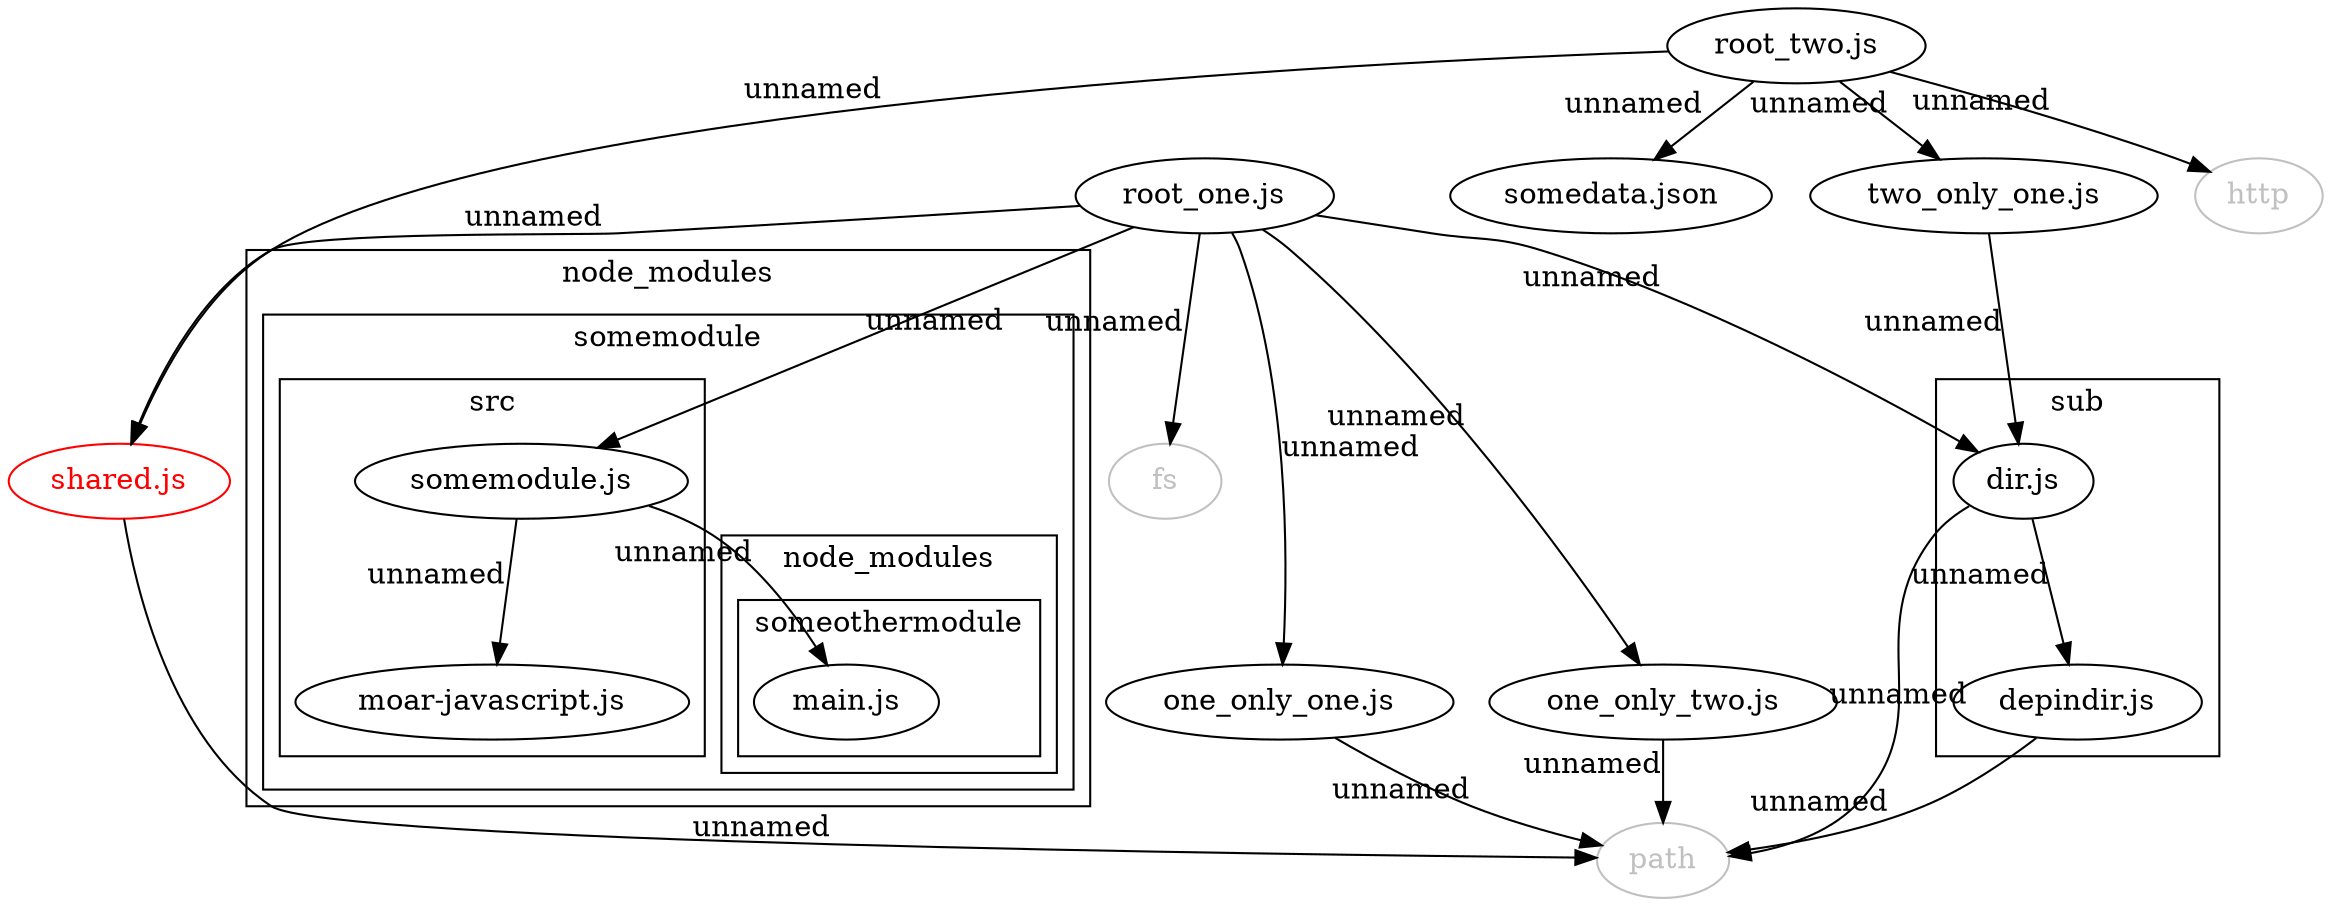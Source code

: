 strict digraph "dependency-cruiser output"{
    
    
    

    "fs" [label="fs" color="grey" fontcolor="grey"]
    "http" [label="http" color="grey" fontcolor="grey"]
    subgraph "cluster_node_modules" {label="node_modules" subgraph "cluster_node_modules/somemodule" {label="somemodule" subgraph "cluster_node_modules/somemodule/node_modules" {label="node_modules" subgraph "cluster_node_modules/somemodule/node_modules/someothermodule" {label="someothermodule" "node_modules/somemodule/node_modules/someothermodule/main.js" [label="main.js" URL="node_modules/somemodule/node_modules/someothermodule/main.js" ] } } } }
    subgraph "cluster_node_modules" {label="node_modules" subgraph "cluster_node_modules/somemodule" {label="somemodule" subgraph "cluster_node_modules/somemodule/src" {label="src" "node_modules/somemodule/src/moar-javascript.js" [label="moar-javascript.js" URL="node_modules/somemodule/src/moar-javascript.js" ] } } }
    subgraph "cluster_node_modules" {label="node_modules" subgraph "cluster_node_modules/somemodule" {label="somemodule" subgraph "cluster_node_modules/somemodule/src" {label="src" "node_modules/somemodule/src/somemodule.js" [label="somemodule.js" URL="node_modules/somemodule/src/somemodule.js" ] } } }
    "one_only_one.js" [label="one_only_one.js" URL="one_only_one.js" ]
    "one_only_two.js" [label="one_only_two.js" URL="one_only_two.js" ]
    "path" [label="path" color="grey" fontcolor="grey"]
    "root_one.js" [label="root_one.js" URL="root_one.js" ]
    "root_two.js" [label="root_two.js" URL="root_two.js" ]
    "shared.js" [label="shared.js" color="red" fontcolor="red"]
    "somedata.json" [label="somedata.json" URL="somedata.json" fillcolor="#ffee44"]
    subgraph "cluster_sub" {label="sub" "sub/depindir.js" [label="depindir.js" URL="sub/depindir.js" ] }
    subgraph "cluster_sub" {label="sub" "sub/dir.js" [label="dir.js" URL="sub/dir.js" ] }
    "two_only_one.js" [label="two_only_one.js" URL="two_only_one.js" ]

    "node_modules/somemodule/src/somemodule.js" -> "node_modules/somemodule/src/moar-javascript.js" [xlabel="unnamed" tooltip="unnamed" ]
    "node_modules/somemodule/src/somemodule.js" -> "node_modules/somemodule/node_modules/someothermodule/main.js" [xlabel="unnamed" tooltip="unnamed" ]
    "one_only_one.js" -> "path" [xlabel="unnamed" tooltip="unnamed" ]
    "one_only_two.js" -> "path" [xlabel="unnamed" tooltip="unnamed" ]
    "root_one.js" -> "one_only_one.js" [xlabel="unnamed" tooltip="unnamed" ]
    "root_one.js" -> "one_only_two.js" [xlabel="unnamed" tooltip="unnamed" ]
    "root_one.js" -> "shared.js" [xlabel="unnamed" tooltip="unnamed" ]
    "root_one.js" -> "sub/dir.js" [xlabel="unnamed" tooltip="unnamed" ]
    "root_one.js" -> "fs" [xlabel="unnamed" tooltip="unnamed" ]
    "root_one.js" -> "node_modules/somemodule/src/somemodule.js" [xlabel="unnamed" tooltip="unnamed" ]
    "root_two.js" -> "shared.js" [xlabel="unnamed" tooltip="unnamed" ]
    "root_two.js" -> "somedata.json" [xlabel="unnamed" tooltip="unnamed" ]
    "root_two.js" -> "two_only_one.js" [xlabel="unnamed" tooltip="unnamed" ]
    "root_two.js" -> "http" [xlabel="unnamed" tooltip="unnamed" ]
    "shared.js" -> "path" [xlabel="unnamed" tooltip="unnamed" ]
    "sub/depindir.js" -> "path" [xlabel="unnamed" tooltip="unnamed" ]
    "sub/dir.js" -> "sub/depindir.js" [xlabel="unnamed" tooltip="unnamed" ]
    "sub/dir.js" -> "path" [xlabel="unnamed" tooltip="unnamed" ]
    "two_only_one.js" -> "sub/dir.js" [xlabel="unnamed" tooltip="unnamed" ]
}
